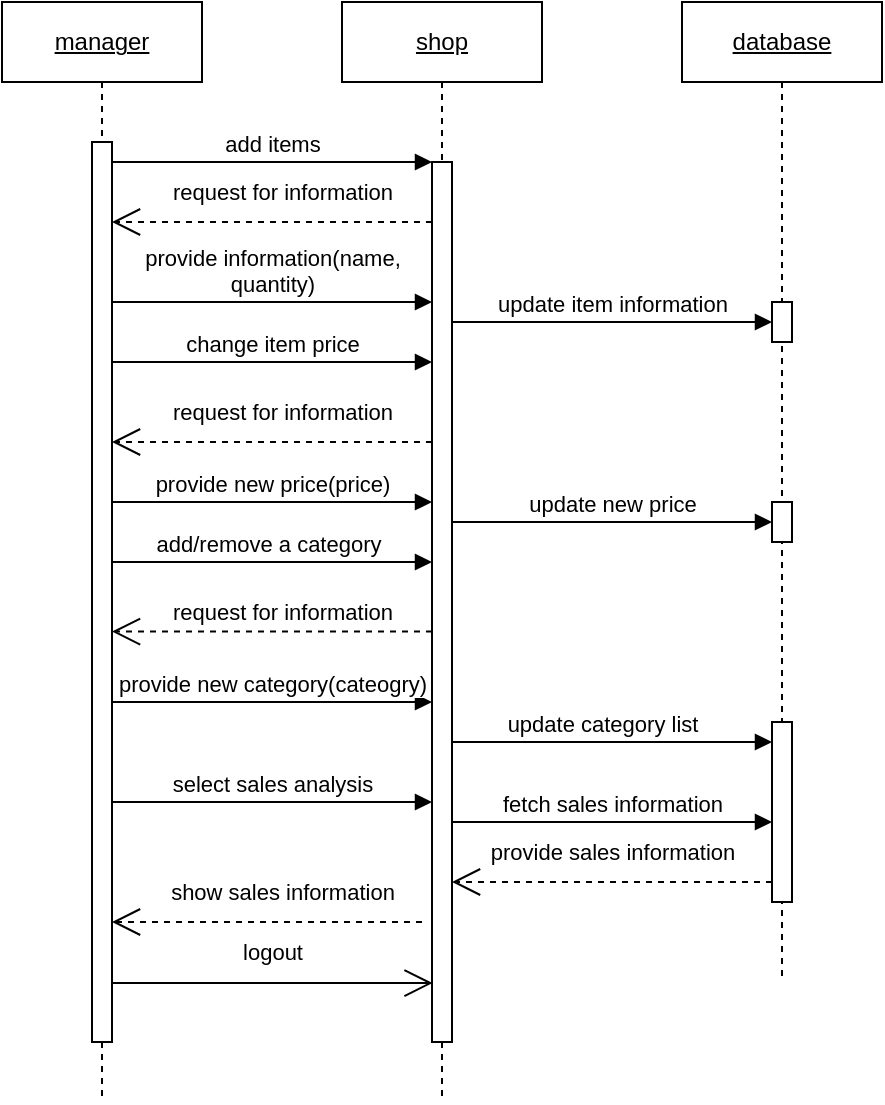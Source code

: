 <mxfile version="21.7.2" type="device">
  <diagram name="Page-1" id="2YBvvXClWsGukQMizWep">
    <mxGraphModel dx="478" dy="253" grid="1" gridSize="10" guides="1" tooltips="1" connect="1" arrows="1" fold="1" page="1" pageScale="1" pageWidth="850" pageHeight="1100" math="0" shadow="0">
      <root>
        <mxCell id="0" />
        <mxCell id="1" parent="0" />
        <mxCell id="aM9ryv3xv72pqoxQDRHE-1" value="&lt;u&gt;manager&lt;/u&gt;" style="shape=umlLifeline;perimeter=lifelinePerimeter;whiteSpace=wrap;html=1;container=0;dropTarget=0;collapsible=0;recursiveResize=0;outlineConnect=0;portConstraint=eastwest;newEdgeStyle={&quot;edgeStyle&quot;:&quot;elbowEdgeStyle&quot;,&quot;elbow&quot;:&quot;vertical&quot;,&quot;curved&quot;:0,&quot;rounded&quot;:0};" parent="1" vertex="1">
          <mxGeometry x="50" y="40" width="100" height="550" as="geometry" />
        </mxCell>
        <mxCell id="aM9ryv3xv72pqoxQDRHE-2" value="" style="html=1;points=[];perimeter=orthogonalPerimeter;outlineConnect=0;targetShapes=umlLifeline;portConstraint=eastwest;newEdgeStyle={&quot;edgeStyle&quot;:&quot;elbowEdgeStyle&quot;,&quot;elbow&quot;:&quot;vertical&quot;,&quot;curved&quot;:0,&quot;rounded&quot;:0};" parent="aM9ryv3xv72pqoxQDRHE-1" vertex="1">
          <mxGeometry x="45" y="70" width="10" height="450" as="geometry" />
        </mxCell>
        <mxCell id="aM9ryv3xv72pqoxQDRHE-5" value="&lt;u&gt;shop&lt;/u&gt;" style="shape=umlLifeline;perimeter=lifelinePerimeter;whiteSpace=wrap;html=1;container=0;dropTarget=0;collapsible=0;recursiveResize=0;outlineConnect=0;portConstraint=eastwest;newEdgeStyle={&quot;edgeStyle&quot;:&quot;elbowEdgeStyle&quot;,&quot;elbow&quot;:&quot;vertical&quot;,&quot;curved&quot;:0,&quot;rounded&quot;:0};" parent="1" vertex="1">
          <mxGeometry x="220" y="40" width="100" height="550" as="geometry" />
        </mxCell>
        <mxCell id="aM9ryv3xv72pqoxQDRHE-6" value="" style="html=1;points=[];perimeter=orthogonalPerimeter;outlineConnect=0;targetShapes=umlLifeline;portConstraint=eastwest;newEdgeStyle={&quot;edgeStyle&quot;:&quot;elbowEdgeStyle&quot;,&quot;elbow&quot;:&quot;vertical&quot;,&quot;curved&quot;:0,&quot;rounded&quot;:0};" parent="aM9ryv3xv72pqoxQDRHE-5" vertex="1">
          <mxGeometry x="45" y="80" width="10" height="440" as="geometry" />
        </mxCell>
        <mxCell id="aM9ryv3xv72pqoxQDRHE-7" value="add items" style="html=1;verticalAlign=bottom;endArrow=block;edgeStyle=elbowEdgeStyle;elbow=vertical;curved=0;rounded=0;" parent="1" source="aM9ryv3xv72pqoxQDRHE-2" target="aM9ryv3xv72pqoxQDRHE-6" edge="1">
          <mxGeometry relative="1" as="geometry">
            <mxPoint x="195" y="130" as="sourcePoint" />
            <Array as="points">
              <mxPoint x="180" y="120" />
            </Array>
          </mxGeometry>
        </mxCell>
        <mxCell id="R2RP14C7t-mRrZhpZTcG-3" value="update item information" style="html=1;verticalAlign=bottom;endArrow=block;edgeStyle=elbowEdgeStyle;elbow=vertical;curved=0;rounded=0;" parent="1" edge="1">
          <mxGeometry width="80" relative="1" as="geometry">
            <mxPoint x="275" y="200" as="sourcePoint" />
            <mxPoint x="435" y="200" as="targetPoint" />
            <Array as="points">
              <mxPoint x="290" y="200" />
              <mxPoint x="310" y="190" />
            </Array>
          </mxGeometry>
        </mxCell>
        <mxCell id="R2RP14C7t-mRrZhpZTcG-4" value="&lt;u&gt;database&lt;/u&gt;" style="shape=umlLifeline;perimeter=lifelinePerimeter;whiteSpace=wrap;html=1;container=0;dropTarget=0;collapsible=0;recursiveResize=0;outlineConnect=0;portConstraint=eastwest;newEdgeStyle={&quot;edgeStyle&quot;:&quot;elbowEdgeStyle&quot;,&quot;elbow&quot;:&quot;vertical&quot;,&quot;curved&quot;:0,&quot;rounded&quot;:0};" parent="1" vertex="1">
          <mxGeometry x="390" y="40" width="100" height="490" as="geometry" />
        </mxCell>
        <mxCell id="R2RP14C7t-mRrZhpZTcG-5" value="" style="html=1;points=[];perimeter=orthogonalPerimeter;outlineConnect=0;targetShapes=umlLifeline;portConstraint=eastwest;newEdgeStyle={&quot;edgeStyle&quot;:&quot;elbowEdgeStyle&quot;,&quot;elbow&quot;:&quot;vertical&quot;,&quot;curved&quot;:0,&quot;rounded&quot;:0};" parent="R2RP14C7t-mRrZhpZTcG-4" vertex="1">
          <mxGeometry x="45" y="150" width="10" height="20" as="geometry" />
        </mxCell>
        <mxCell id="R2RP14C7t-mRrZhpZTcG-14" value="" style="html=1;points=[];perimeter=orthogonalPerimeter;outlineConnect=0;targetShapes=umlLifeline;portConstraint=eastwest;newEdgeStyle={&quot;edgeStyle&quot;:&quot;elbowEdgeStyle&quot;,&quot;elbow&quot;:&quot;vertical&quot;,&quot;curved&quot;:0,&quot;rounded&quot;:0};" parent="R2RP14C7t-mRrZhpZTcG-4" vertex="1">
          <mxGeometry x="45" y="250" width="10" height="20" as="geometry" />
        </mxCell>
        <mxCell id="HF6Poa-NON1JcMBT02mN-6" value="" style="html=1;points=[];perimeter=orthogonalPerimeter;outlineConnect=0;targetShapes=umlLifeline;portConstraint=eastwest;newEdgeStyle={&quot;edgeStyle&quot;:&quot;elbowEdgeStyle&quot;,&quot;elbow&quot;:&quot;vertical&quot;,&quot;curved&quot;:0,&quot;rounded&quot;:0};" parent="R2RP14C7t-mRrZhpZTcG-4" vertex="1">
          <mxGeometry x="45" y="360" width="10" height="90" as="geometry" />
        </mxCell>
        <mxCell id="R2RP14C7t-mRrZhpZTcG-8" value="" style="endArrow=open;endSize=12;dashed=1;html=1;rounded=0;" parent="1" edge="1">
          <mxGeometry width="160" relative="1" as="geometry">
            <mxPoint x="265" y="150" as="sourcePoint" />
            <mxPoint x="105" y="150" as="targetPoint" />
          </mxGeometry>
        </mxCell>
        <mxCell id="R2RP14C7t-mRrZhpZTcG-9" value="&lt;font style=&quot;font-size: 11px;&quot;&gt;request for information&lt;/font&gt;" style="text;html=1;align=center;verticalAlign=middle;resizable=0;points=[];autosize=1;strokeColor=none;fillColor=none;" parent="1" vertex="1">
          <mxGeometry x="125" y="120" width="130" height="30" as="geometry" />
        </mxCell>
        <mxCell id="R2RP14C7t-mRrZhpZTcG-10" value="provide information(name,&lt;br&gt;quantity)" style="html=1;verticalAlign=bottom;endArrow=block;edgeStyle=elbowEdgeStyle;elbow=vertical;curved=0;rounded=0;" parent="1" edge="1">
          <mxGeometry relative="1" as="geometry">
            <mxPoint x="105" y="190" as="sourcePoint" />
            <Array as="points">
              <mxPoint x="180" y="190" />
            </Array>
            <mxPoint x="265" y="190" as="targetPoint" />
          </mxGeometry>
        </mxCell>
        <mxCell id="R2RP14C7t-mRrZhpZTcG-11" value="change item price" style="html=1;verticalAlign=bottom;endArrow=block;edgeStyle=elbowEdgeStyle;elbow=vertical;curved=0;rounded=0;" parent="1" edge="1">
          <mxGeometry relative="1" as="geometry">
            <mxPoint x="105" y="220" as="sourcePoint" />
            <Array as="points">
              <mxPoint x="180" y="220" />
            </Array>
            <mxPoint x="265" y="220" as="targetPoint" />
          </mxGeometry>
        </mxCell>
        <mxCell id="R2RP14C7t-mRrZhpZTcG-12" value="" style="endArrow=open;endSize=12;dashed=1;html=1;rounded=0;" parent="1" edge="1">
          <mxGeometry width="160" relative="1" as="geometry">
            <mxPoint x="265" y="260" as="sourcePoint" />
            <mxPoint x="105" y="260" as="targetPoint" />
          </mxGeometry>
        </mxCell>
        <mxCell id="R2RP14C7t-mRrZhpZTcG-13" value="&lt;font style=&quot;font-size: 11px;&quot;&gt;request for information&lt;/font&gt;" style="text;html=1;align=center;verticalAlign=middle;resizable=0;points=[];autosize=1;strokeColor=none;fillColor=none;" parent="1" vertex="1">
          <mxGeometry x="125" y="230" width="130" height="30" as="geometry" />
        </mxCell>
        <mxCell id="R2RP14C7t-mRrZhpZTcG-15" value="provide new price(price)" style="html=1;verticalAlign=bottom;endArrow=block;edgeStyle=elbowEdgeStyle;elbow=vertical;curved=0;rounded=0;" parent="1" edge="1">
          <mxGeometry relative="1" as="geometry">
            <mxPoint x="105" y="290" as="sourcePoint" />
            <Array as="points">
              <mxPoint x="180" y="290" />
            </Array>
            <mxPoint x="265" y="290" as="targetPoint" />
          </mxGeometry>
        </mxCell>
        <mxCell id="R2RP14C7t-mRrZhpZTcG-16" value="update new price" style="html=1;verticalAlign=bottom;endArrow=block;edgeStyle=elbowEdgeStyle;elbow=vertical;curved=0;rounded=0;" parent="1" source="aM9ryv3xv72pqoxQDRHE-6" edge="1">
          <mxGeometry width="80" relative="1" as="geometry">
            <mxPoint x="280" y="300" as="sourcePoint" />
            <mxPoint x="435" y="300" as="targetPoint" />
            <Array as="points">
              <mxPoint x="305" y="300" />
            </Array>
          </mxGeometry>
        </mxCell>
        <mxCell id="R2RP14C7t-mRrZhpZTcG-17" value="add/remove a category" style="html=1;verticalAlign=bottom;endArrow=block;edgeStyle=elbowEdgeStyle;elbow=vertical;curved=0;rounded=0;" parent="1" target="aM9ryv3xv72pqoxQDRHE-6" edge="1">
          <mxGeometry x="-0.032" width="80" relative="1" as="geometry">
            <mxPoint x="105" y="320" as="sourcePoint" />
            <mxPoint x="260" y="320" as="targetPoint" />
            <Array as="points">
              <mxPoint x="120" y="320" />
              <mxPoint x="120" y="380" />
              <mxPoint x="430" y="290" />
            </Array>
            <mxPoint as="offset" />
          </mxGeometry>
        </mxCell>
        <mxCell id="R2RP14C7t-mRrZhpZTcG-18" value="select sales analysis" style="html=1;verticalAlign=bottom;endArrow=block;edgeStyle=elbowEdgeStyle;elbow=vertical;curved=0;rounded=0;" parent="1" edge="1">
          <mxGeometry relative="1" as="geometry">
            <mxPoint x="105" y="440" as="sourcePoint" />
            <Array as="points">
              <mxPoint x="180" y="440" />
            </Array>
            <mxPoint x="265" y="440" as="targetPoint" />
          </mxGeometry>
        </mxCell>
        <mxCell id="R2RP14C7t-mRrZhpZTcG-20" value="fetch sales information" style="html=1;verticalAlign=bottom;endArrow=block;edgeStyle=elbowEdgeStyle;elbow=vertical;curved=0;rounded=0;" parent="1" edge="1">
          <mxGeometry width="80" relative="1" as="geometry">
            <mxPoint x="275" y="450" as="sourcePoint" />
            <mxPoint x="435" y="450" as="targetPoint" />
            <Array as="points">
              <mxPoint x="310" y="450" />
            </Array>
          </mxGeometry>
        </mxCell>
        <mxCell id="R2RP14C7t-mRrZhpZTcG-21" value="" style="endArrow=open;endSize=12;dashed=1;html=1;rounded=0;" parent="1" edge="1">
          <mxGeometry width="160" relative="1" as="geometry">
            <mxPoint x="435" y="480" as="sourcePoint" />
            <mxPoint x="275" y="480" as="targetPoint" />
          </mxGeometry>
        </mxCell>
        <mxCell id="R2RP14C7t-mRrZhpZTcG-22" value="&lt;font style=&quot;font-size: 11px;&quot;&gt;provide sales information&lt;/font&gt;" style="text;html=1;align=center;verticalAlign=middle;resizable=0;points=[];autosize=1;strokeColor=none;fillColor=none;" parent="1" vertex="1">
          <mxGeometry x="280" y="450" width="150" height="30" as="geometry" />
        </mxCell>
        <mxCell id="R2RP14C7t-mRrZhpZTcG-23" value="" style="endArrow=open;endSize=12;dashed=1;html=1;rounded=0;" parent="1" target="aM9ryv3xv72pqoxQDRHE-2" edge="1">
          <mxGeometry width="160" relative="1" as="geometry">
            <mxPoint x="260" y="500" as="sourcePoint" />
            <mxPoint x="110" y="500" as="targetPoint" />
          </mxGeometry>
        </mxCell>
        <mxCell id="R2RP14C7t-mRrZhpZTcG-24" value="&lt;font style=&quot;font-size: 11px;&quot;&gt;show sales information&lt;/font&gt;" style="text;html=1;align=center;verticalAlign=middle;resizable=0;points=[];autosize=1;strokeColor=none;fillColor=none;" parent="1" vertex="1">
          <mxGeometry x="120" y="470" width="140" height="30" as="geometry" />
        </mxCell>
        <mxCell id="HF6Poa-NON1JcMBT02mN-2" value="" style="endArrow=open;endSize=12;dashed=1;html=1;rounded=0;" parent="1" edge="1">
          <mxGeometry width="160" relative="1" as="geometry">
            <mxPoint x="265" y="354.8" as="sourcePoint" />
            <mxPoint x="105" y="354.8" as="targetPoint" />
          </mxGeometry>
        </mxCell>
        <mxCell id="HF6Poa-NON1JcMBT02mN-3" value="&lt;font style=&quot;font-size: 11px;&quot;&gt;request for information&lt;/font&gt;" style="text;html=1;align=center;verticalAlign=middle;resizable=0;points=[];autosize=1;strokeColor=none;fillColor=none;" parent="1" vertex="1">
          <mxGeometry x="125" y="330" width="130" height="30" as="geometry" />
        </mxCell>
        <mxCell id="HF6Poa-NON1JcMBT02mN-4" value="provide new category(cateogry)" style="html=1;verticalAlign=bottom;endArrow=block;edgeStyle=elbowEdgeStyle;elbow=vertical;curved=0;rounded=0;" parent="1" edge="1">
          <mxGeometry relative="1" as="geometry">
            <mxPoint x="105" y="390" as="sourcePoint" />
            <Array as="points">
              <mxPoint x="180" y="390" />
            </Array>
            <mxPoint x="265" y="390" as="targetPoint" />
          </mxGeometry>
        </mxCell>
        <mxCell id="HF6Poa-NON1JcMBT02mN-5" value="update category list" style="html=1;verticalAlign=bottom;endArrow=block;edgeStyle=elbowEdgeStyle;elbow=vertical;curved=0;rounded=0;" parent="1" source="aM9ryv3xv72pqoxQDRHE-6" target="HF6Poa-NON1JcMBT02mN-6" edge="1">
          <mxGeometry x="-0.062" width="80" relative="1" as="geometry">
            <mxPoint x="280" y="410" as="sourcePoint" />
            <mxPoint x="420" y="410" as="targetPoint" />
            <Array as="points">
              <mxPoint x="315" y="410" />
            </Array>
            <mxPoint as="offset" />
          </mxGeometry>
        </mxCell>
        <mxCell id="HF6Poa-NON1JcMBT02mN-8" value="" style="endArrow=open;endFill=1;endSize=12;html=1;rounded=0;entryX=0.031;entryY=0.933;entryDx=0;entryDy=0;entryPerimeter=0;" parent="1" source="aM9ryv3xv72pqoxQDRHE-2" target="aM9ryv3xv72pqoxQDRHE-6" edge="1">
          <mxGeometry width="160" relative="1" as="geometry">
            <mxPoint x="110" y="530" as="sourcePoint" />
            <mxPoint x="210" y="530" as="targetPoint" />
            <Array as="points" />
          </mxGeometry>
        </mxCell>
        <mxCell id="HF6Poa-NON1JcMBT02mN-10" value="&lt;font style=&quot;font-size: 11px;&quot;&gt;logout&lt;/font&gt;" style="text;html=1;align=center;verticalAlign=middle;resizable=0;points=[];autosize=1;strokeColor=none;fillColor=none;" parent="1" vertex="1">
          <mxGeometry x="160" y="500" width="50" height="30" as="geometry" />
        </mxCell>
      </root>
    </mxGraphModel>
  </diagram>
</mxfile>
